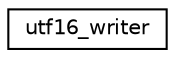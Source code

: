 digraph G
{
 // INTERACTIVE_SVG=YES
  edge [fontname="Helvetica",fontsize="10",labelfontname="Helvetica",labelfontsize="10"];
  node [fontname="Helvetica",fontsize="10",shape=record];
  rankdir="LR";
  Node1 [label="utf16_writer",height=0.2,width=0.4,color="black", fillcolor="white", style="filled",URL="$dc/df5/structutf16__writer.html"];
}

